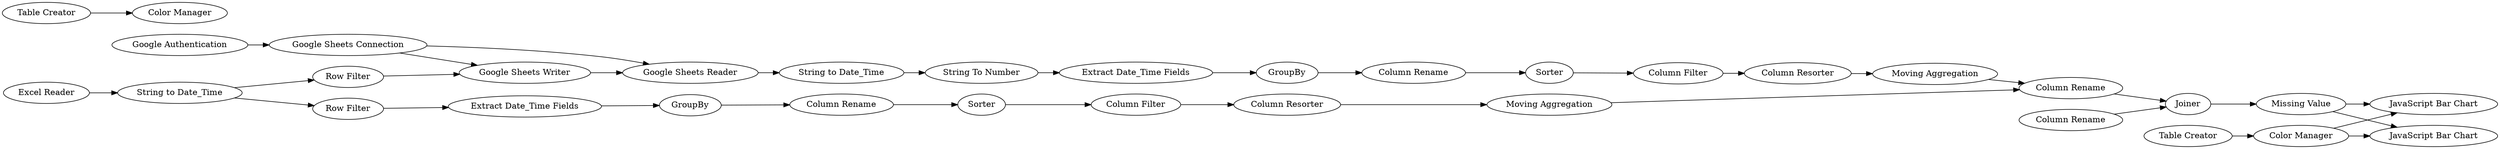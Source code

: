 digraph {
	"6306298789285145669_94" [label="Missing Value"]
	"-874087842150333242_5" [label="Moving Aggregation"]
	"3822399358711659484_92" [label=Sorter]
	"-874087842150333242_158" [label="Moving Aggregation"]
	"-874087842150333242_165" [label="Google Sheets Writer"]
	"3822399358711659484_89" [label=GroupBy]
	"-874087842150333242_92" [label="JavaScript Bar Chart"]
	"-874087842150333242_161" [label="Google Sheets Connection"]
	"6306298789285145669_101" [label="Column Rename"]
	"3822399358711659484_163" [label="Extract Date_Time Fields"]
	"-874087842150333242_169" [label="Row Filter"]
	"4046032366380835631_100" [label="Color Manager"]
	"-874087842150333242_167" [label="Google Sheets Reader"]
	"1100221777011233410_107" [label="Extract Date_Time Fields"]
	"3822399358711659484_162" [label="String to Date_Time"]
	"1100221777011233410_93" [label="Column Filter"]
	"6306298789285145669_88" [label="Column Rename"]
	"-874087842150333242_170" [label="Excel Reader"]
	"-874087842150333242_162" [label="Google Authentication"]
	"1100221777011233410_89" [label=GroupBy]
	"3822399358711659484_165" [label="String To Number"]
	"-874087842150333242_106" [label="String to Date_Time"]
	"-874087842150333242_97" [label="JavaScript Bar Chart"]
	"3822399358711659484_164" [label="Column Filter"]
	"3822399358711659484_94" [label="Column Resorter"]
	"-874087842150333242_168" [label="Row Filter"]
	"1100221777011233410_104" [label="Column Rename"]
	"6306298789285145669_102" [label=Joiner]
	"3822399358711659484_104" [label="Column Rename"]
	"1100221777011233410_94" [label="Column Resorter"]
	"4046032366380835631_99" [label="Table Creator"]
	"4046032366380835631_95" [label="Table Creator"]
	"4046032366380835631_98" [label="Color Manager"]
	"1100221777011233410_92" [label=Sorter]
	"-874087842150333242_106" -> "-874087842150333242_168"
	"3822399358711659484_92" -> "3822399358711659484_164"
	"4046032366380835631_95" -> "4046032366380835631_100"
	"3822399358711659484_164" -> "3822399358711659484_94"
	"1100221777011233410_89" -> "1100221777011233410_104"
	"6306298789285145669_101" -> "6306298789285145669_102"
	"6306298789285145669_94" -> "-874087842150333242_92"
	"-874087842150333242_161" -> "-874087842150333242_165"
	"3822399358711659484_104" -> "3822399358711659484_92"
	"6306298789285145669_94" -> "-874087842150333242_97"
	"-874087842150333242_161" -> "-874087842150333242_167"
	"4046032366380835631_99" -> "4046032366380835631_98"
	"3822399358711659484_165" -> "3822399358711659484_163"
	"1100221777011233410_107" -> "1100221777011233410_89"
	"4046032366380835631_100" -> "-874087842150333242_92"
	"-874087842150333242_169" -> "-874087842150333242_165"
	"4046032366380835631_100" -> "-874087842150333242_97"
	"6306298789285145669_102" -> "6306298789285145669_94"
	"1100221777011233410_104" -> "1100221777011233410_92"
	"3822399358711659484_94" -> "-874087842150333242_5"
	"-874087842150333242_167" -> "3822399358711659484_162"
	"6306298789285145669_88" -> "6306298789285145669_102"
	"1100221777011233410_93" -> "1100221777011233410_94"
	"-874087842150333242_106" -> "-874087842150333242_169"
	"1100221777011233410_94" -> "-874087842150333242_158"
	"-874087842150333242_158" -> "6306298789285145669_101"
	"-874087842150333242_5" -> "6306298789285145669_101"
	"3822399358711659484_89" -> "3822399358711659484_104"
	"-874087842150333242_170" -> "-874087842150333242_106"
	"3822399358711659484_162" -> "3822399358711659484_165"
	"-874087842150333242_165" -> "-874087842150333242_167"
	"-874087842150333242_162" -> "-874087842150333242_161"
	"1100221777011233410_92" -> "1100221777011233410_93"
	"3822399358711659484_163" -> "3822399358711659484_89"
	"-874087842150333242_168" -> "1100221777011233410_107"
	rankdir=LR
}
